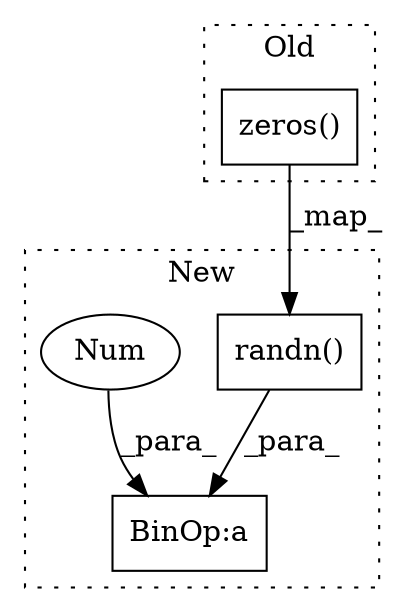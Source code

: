 digraph G {
subgraph cluster0 {
1 [label="zeros()" a="75" s="1713,1735" l="12,1" shape="box"];
label = "Old";
style="dotted";
}
subgraph cluster1 {
2 [label="randn()" a="75" s="1753,1775" l="12,1" shape="box"];
3 [label="BinOp:a" a="82" s="1776" l="1" shape="box"];
4 [label="Num" a="76" s="1777" l="3" shape="ellipse"];
label = "New";
style="dotted";
}
1 -> 2 [label="_map_"];
2 -> 3 [label="_para_"];
4 -> 3 [label="_para_"];
}